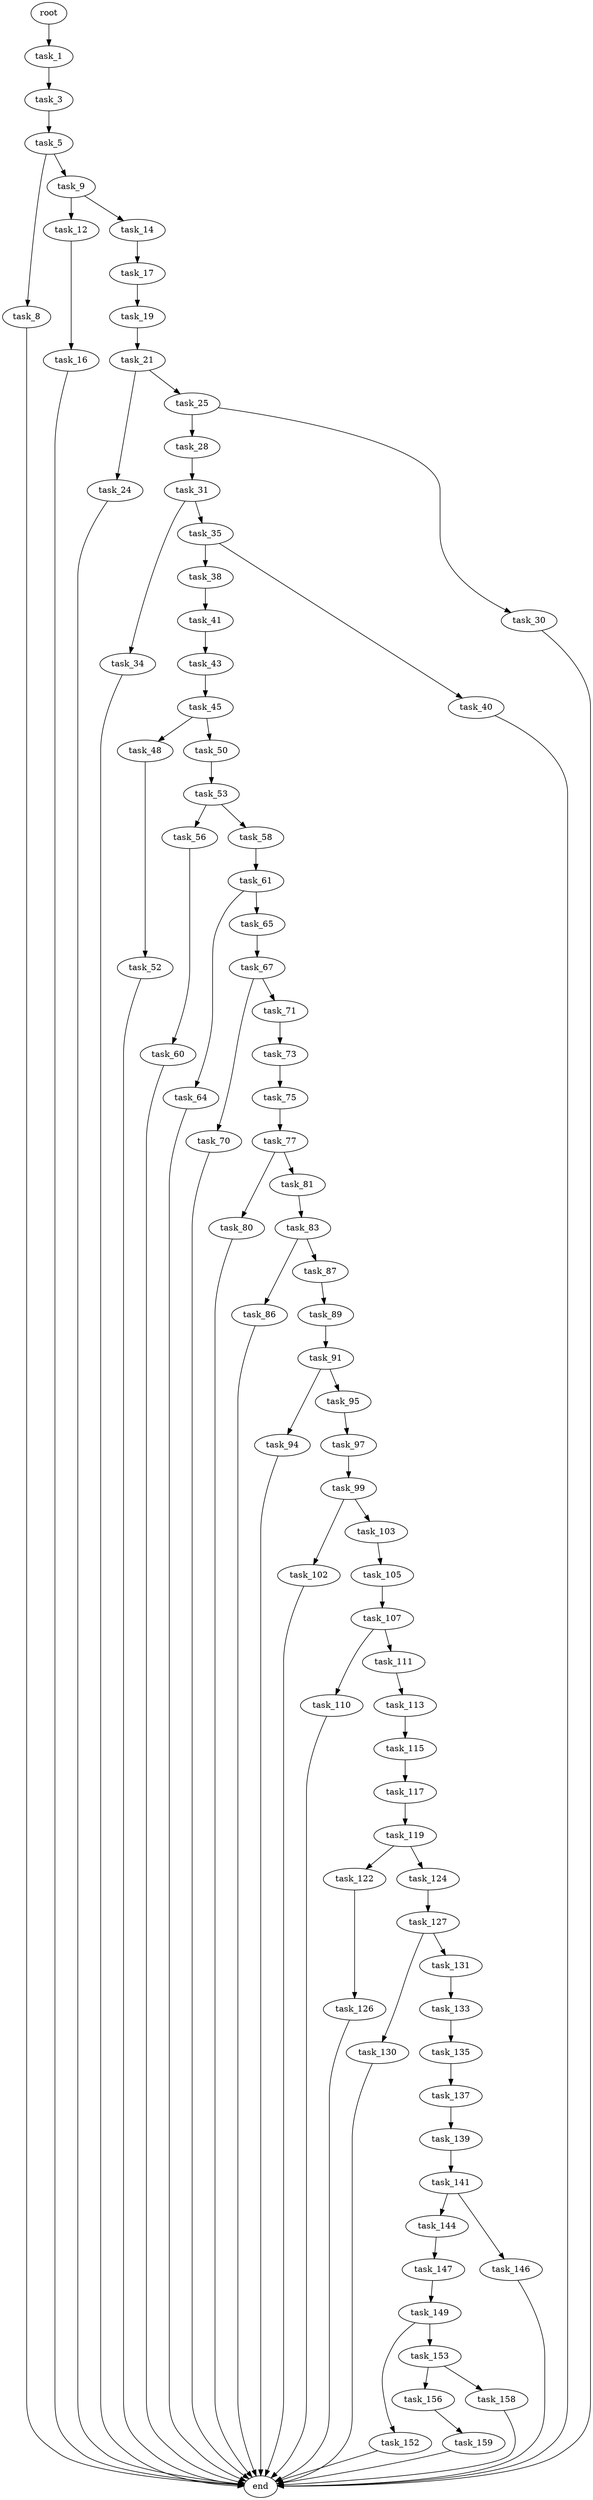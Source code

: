 digraph G {
  root [size="0.000000"];
  task_1 [size="3307162622.000000"];
  task_3 [size="87573845460.000000"];
  task_5 [size="8589934592.000000"];
  task_8 [size="6852048967.000000"];
  task_9 [size="31438982760.000000"];
  end [size="0.000000"];
  task_12 [size="9456335859.000000"];
  task_14 [size="782757789696.000000"];
  task_16 [size="18333733301.000000"];
  task_17 [size="34370876633.000000"];
  task_19 [size="1073741824000.000000"];
  task_21 [size="352293802692.000000"];
  task_24 [size="68719476736.000000"];
  task_25 [size="368293445632.000000"];
  task_28 [size="7375185192.000000"];
  task_30 [size="58449219444.000000"];
  task_31 [size="21175840410.000000"];
  task_34 [size="194659092292.000000"];
  task_35 [size="782757789696.000000"];
  task_38 [size="430134057391.000000"];
  task_40 [size="68719476736.000000"];
  task_41 [size="3332186786.000000"];
  task_43 [size="1073741824000.000000"];
  task_45 [size="662067539791.000000"];
  task_48 [size="6265243430.000000"];
  task_50 [size="24618929039.000000"];
  task_52 [size="30401331286.000000"];
  task_53 [size="782757789696.000000"];
  task_56 [size="31100637131.000000"];
  task_58 [size="68719476736.000000"];
  task_60 [size="369815935699.000000"];
  task_61 [size="6973047281.000000"];
  task_64 [size="782757789696.000000"];
  task_65 [size="6144233005.000000"];
  task_67 [size="782757789696.000000"];
  task_70 [size="3933796774.000000"];
  task_71 [size="33470586398.000000"];
  task_73 [size="17352971444.000000"];
  task_75 [size="68719476736.000000"];
  task_77 [size="231928233984.000000"];
  task_80 [size="626033733574.000000"];
  task_81 [size="327104249684.000000"];
  task_83 [size="134217728000.000000"];
  task_86 [size="72238984464.000000"];
  task_87 [size="427646986336.000000"];
  task_89 [size="53050605459.000000"];
  task_91 [size="68719476736.000000"];
  task_94 [size="698714133271.000000"];
  task_95 [size="511276091312.000000"];
  task_97 [size="1436499494.000000"];
  task_99 [size="7602167471.000000"];
  task_102 [size="8589934592.000000"];
  task_103 [size="231928233984.000000"];
  task_105 [size="20798893005.000000"];
  task_107 [size="10068456720.000000"];
  task_110 [size="368293445632.000000"];
  task_111 [size="23736265280.000000"];
  task_113 [size="30766310670.000000"];
  task_115 [size="7277977406.000000"];
  task_117 [size="102959004699.000000"];
  task_119 [size="466976686607.000000"];
  task_122 [size="677702157.000000"];
  task_124 [size="703340996.000000"];
  task_126 [size="1830880600.000000"];
  task_127 [size="151819490448.000000"];
  task_130 [size="9522759176.000000"];
  task_131 [size="210066116703.000000"];
  task_133 [size="7008873743.000000"];
  task_135 [size="231928233984.000000"];
  task_137 [size="368293445632.000000"];
  task_139 [size="25997427964.000000"];
  task_141 [size="8589934592.000000"];
  task_144 [size="911163616072.000000"];
  task_146 [size="2150179405.000000"];
  task_147 [size="37203720314.000000"];
  task_149 [size="368293445632.000000"];
  task_152 [size="1480460661.000000"];
  task_153 [size="478015047422.000000"];
  task_156 [size="2080452210.000000"];
  task_158 [size="68719476736.000000"];
  task_159 [size="68719476736.000000"];

  root -> task_1 [size="1.000000"];
  task_1 -> task_3 [size="75497472.000000"];
  task_3 -> task_5 [size="134217728.000000"];
  task_5 -> task_8 [size="33554432.000000"];
  task_5 -> task_9 [size="33554432.000000"];
  task_8 -> end [size="1.000000"];
  task_9 -> task_12 [size="134217728.000000"];
  task_9 -> task_14 [size="134217728.000000"];
  task_12 -> task_16 [size="838860800.000000"];
  task_14 -> task_17 [size="679477248.000000"];
  task_16 -> end [size="1.000000"];
  task_17 -> task_19 [size="679477248.000000"];
  task_19 -> task_21 [size="838860800.000000"];
  task_21 -> task_24 [size="536870912.000000"];
  task_21 -> task_25 [size="536870912.000000"];
  task_24 -> end [size="1.000000"];
  task_25 -> task_28 [size="411041792.000000"];
  task_25 -> task_30 [size="411041792.000000"];
  task_28 -> task_31 [size="536870912.000000"];
  task_30 -> end [size="1.000000"];
  task_31 -> task_34 [size="536870912.000000"];
  task_31 -> task_35 [size="536870912.000000"];
  task_34 -> end [size="1.000000"];
  task_35 -> task_38 [size="679477248.000000"];
  task_35 -> task_40 [size="679477248.000000"];
  task_38 -> task_41 [size="411041792.000000"];
  task_40 -> end [size="1.000000"];
  task_41 -> task_43 [size="134217728.000000"];
  task_43 -> task_45 [size="838860800.000000"];
  task_45 -> task_48 [size="838860800.000000"];
  task_45 -> task_50 [size="838860800.000000"];
  task_48 -> task_52 [size="134217728.000000"];
  task_50 -> task_53 [size="411041792.000000"];
  task_52 -> end [size="1.000000"];
  task_53 -> task_56 [size="679477248.000000"];
  task_53 -> task_58 [size="679477248.000000"];
  task_56 -> task_60 [size="33554432.000000"];
  task_58 -> task_61 [size="134217728.000000"];
  task_60 -> end [size="1.000000"];
  task_61 -> task_64 [size="679477248.000000"];
  task_61 -> task_65 [size="679477248.000000"];
  task_64 -> end [size="1.000000"];
  task_65 -> task_67 [size="411041792.000000"];
  task_67 -> task_70 [size="679477248.000000"];
  task_67 -> task_71 [size="679477248.000000"];
  task_70 -> end [size="1.000000"];
  task_71 -> task_73 [size="536870912.000000"];
  task_73 -> task_75 [size="536870912.000000"];
  task_75 -> task_77 [size="134217728.000000"];
  task_77 -> task_80 [size="301989888.000000"];
  task_77 -> task_81 [size="301989888.000000"];
  task_80 -> end [size="1.000000"];
  task_81 -> task_83 [size="411041792.000000"];
  task_83 -> task_86 [size="209715200.000000"];
  task_83 -> task_87 [size="209715200.000000"];
  task_86 -> end [size="1.000000"];
  task_87 -> task_89 [size="411041792.000000"];
  task_89 -> task_91 [size="838860800.000000"];
  task_91 -> task_94 [size="134217728.000000"];
  task_91 -> task_95 [size="134217728.000000"];
  task_94 -> end [size="1.000000"];
  task_95 -> task_97 [size="411041792.000000"];
  task_97 -> task_99 [size="33554432.000000"];
  task_99 -> task_102 [size="209715200.000000"];
  task_99 -> task_103 [size="209715200.000000"];
  task_102 -> end [size="1.000000"];
  task_103 -> task_105 [size="301989888.000000"];
  task_105 -> task_107 [size="33554432.000000"];
  task_107 -> task_110 [size="679477248.000000"];
  task_107 -> task_111 [size="679477248.000000"];
  task_110 -> end [size="1.000000"];
  task_111 -> task_113 [size="679477248.000000"];
  task_113 -> task_115 [size="536870912.000000"];
  task_115 -> task_117 [size="209715200.000000"];
  task_117 -> task_119 [size="75497472.000000"];
  task_119 -> task_122 [size="411041792.000000"];
  task_119 -> task_124 [size="411041792.000000"];
  task_122 -> task_126 [size="33554432.000000"];
  task_124 -> task_127 [size="33554432.000000"];
  task_126 -> end [size="1.000000"];
  task_127 -> task_130 [size="134217728.000000"];
  task_127 -> task_131 [size="134217728.000000"];
  task_130 -> end [size="1.000000"];
  task_131 -> task_133 [size="411041792.000000"];
  task_133 -> task_135 [size="679477248.000000"];
  task_135 -> task_137 [size="301989888.000000"];
  task_137 -> task_139 [size="411041792.000000"];
  task_139 -> task_141 [size="536870912.000000"];
  task_141 -> task_144 [size="33554432.000000"];
  task_141 -> task_146 [size="33554432.000000"];
  task_144 -> task_147 [size="679477248.000000"];
  task_146 -> end [size="1.000000"];
  task_147 -> task_149 [size="679477248.000000"];
  task_149 -> task_152 [size="411041792.000000"];
  task_149 -> task_153 [size="411041792.000000"];
  task_152 -> end [size="1.000000"];
  task_153 -> task_156 [size="411041792.000000"];
  task_153 -> task_158 [size="411041792.000000"];
  task_156 -> task_159 [size="33554432.000000"];
  task_158 -> end [size="1.000000"];
  task_159 -> end [size="1.000000"];
}
